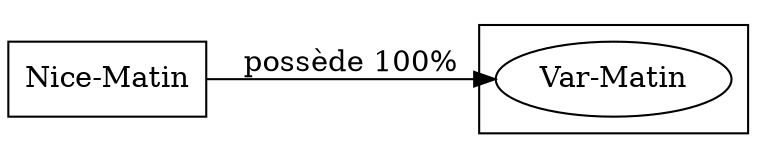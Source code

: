 digraph {
  rankdir=LR;
  subgraph roots {
    
      "nice-matin-328"[label="Nice-Matin" shape=box]
    
  }

  

  subgraph clusterLeaves {
    
      "var-matin-332"[label="Var-Matin"]
    
  }

  
    "nice-matin-328" -> "var-matin-332" [
      label="possède 100%"
    ]
  
}
